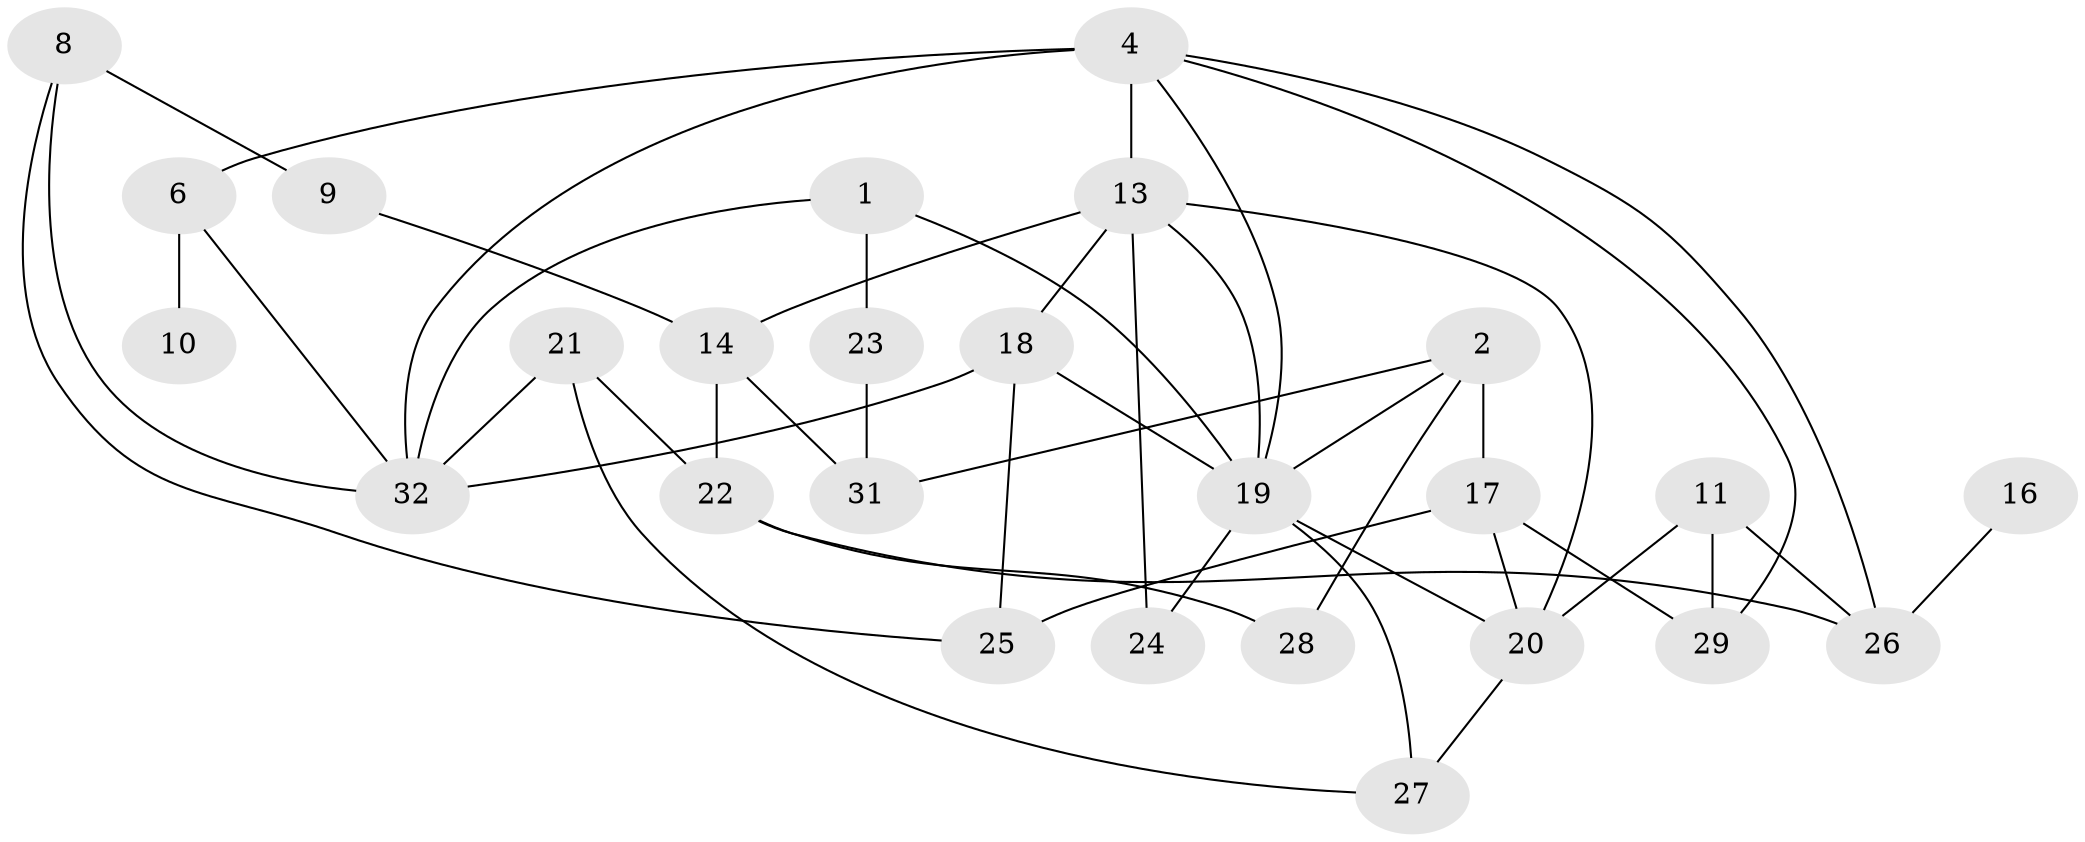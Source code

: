 // original degree distribution, {2: 0.234375, 4: 0.203125, 3: 0.25, 1: 0.140625, 5: 0.078125, 0: 0.09375}
// Generated by graph-tools (version 1.1) at 2025/00/03/09/25 03:00:48]
// undirected, 26 vertices, 46 edges
graph export_dot {
graph [start="1"]
  node [color=gray90,style=filled];
  1;
  2;
  4;
  6;
  8;
  9;
  10;
  11;
  13;
  14;
  16;
  17;
  18;
  19;
  20;
  21;
  22;
  23;
  24;
  25;
  26;
  27;
  28;
  29;
  31;
  32;
  1 -- 19 [weight=1.0];
  1 -- 23 [weight=1.0];
  1 -- 32 [weight=1.0];
  2 -- 17 [weight=2.0];
  2 -- 19 [weight=1.0];
  2 -- 28 [weight=1.0];
  2 -- 31 [weight=1.0];
  4 -- 6 [weight=1.0];
  4 -- 13 [weight=2.0];
  4 -- 19 [weight=1.0];
  4 -- 26 [weight=1.0];
  4 -- 29 [weight=1.0];
  4 -- 32 [weight=1.0];
  6 -- 10 [weight=1.0];
  6 -- 32 [weight=1.0];
  8 -- 9 [weight=1.0];
  8 -- 25 [weight=1.0];
  8 -- 32 [weight=1.0];
  9 -- 14 [weight=1.0];
  11 -- 20 [weight=1.0];
  11 -- 26 [weight=1.0];
  11 -- 29 [weight=1.0];
  13 -- 14 [weight=1.0];
  13 -- 18 [weight=2.0];
  13 -- 19 [weight=1.0];
  13 -- 20 [weight=1.0];
  13 -- 24 [weight=1.0];
  14 -- 22 [weight=1.0];
  14 -- 31 [weight=1.0];
  16 -- 26 [weight=1.0];
  17 -- 20 [weight=1.0];
  17 -- 25 [weight=1.0];
  17 -- 29 [weight=1.0];
  18 -- 19 [weight=1.0];
  18 -- 25 [weight=2.0];
  18 -- 32 [weight=1.0];
  19 -- 20 [weight=1.0];
  19 -- 24 [weight=1.0];
  19 -- 27 [weight=1.0];
  20 -- 27 [weight=1.0];
  21 -- 22 [weight=1.0];
  21 -- 27 [weight=1.0];
  21 -- 32 [weight=1.0];
  22 -- 26 [weight=1.0];
  22 -- 28 [weight=1.0];
  23 -- 31 [weight=1.0];
}
